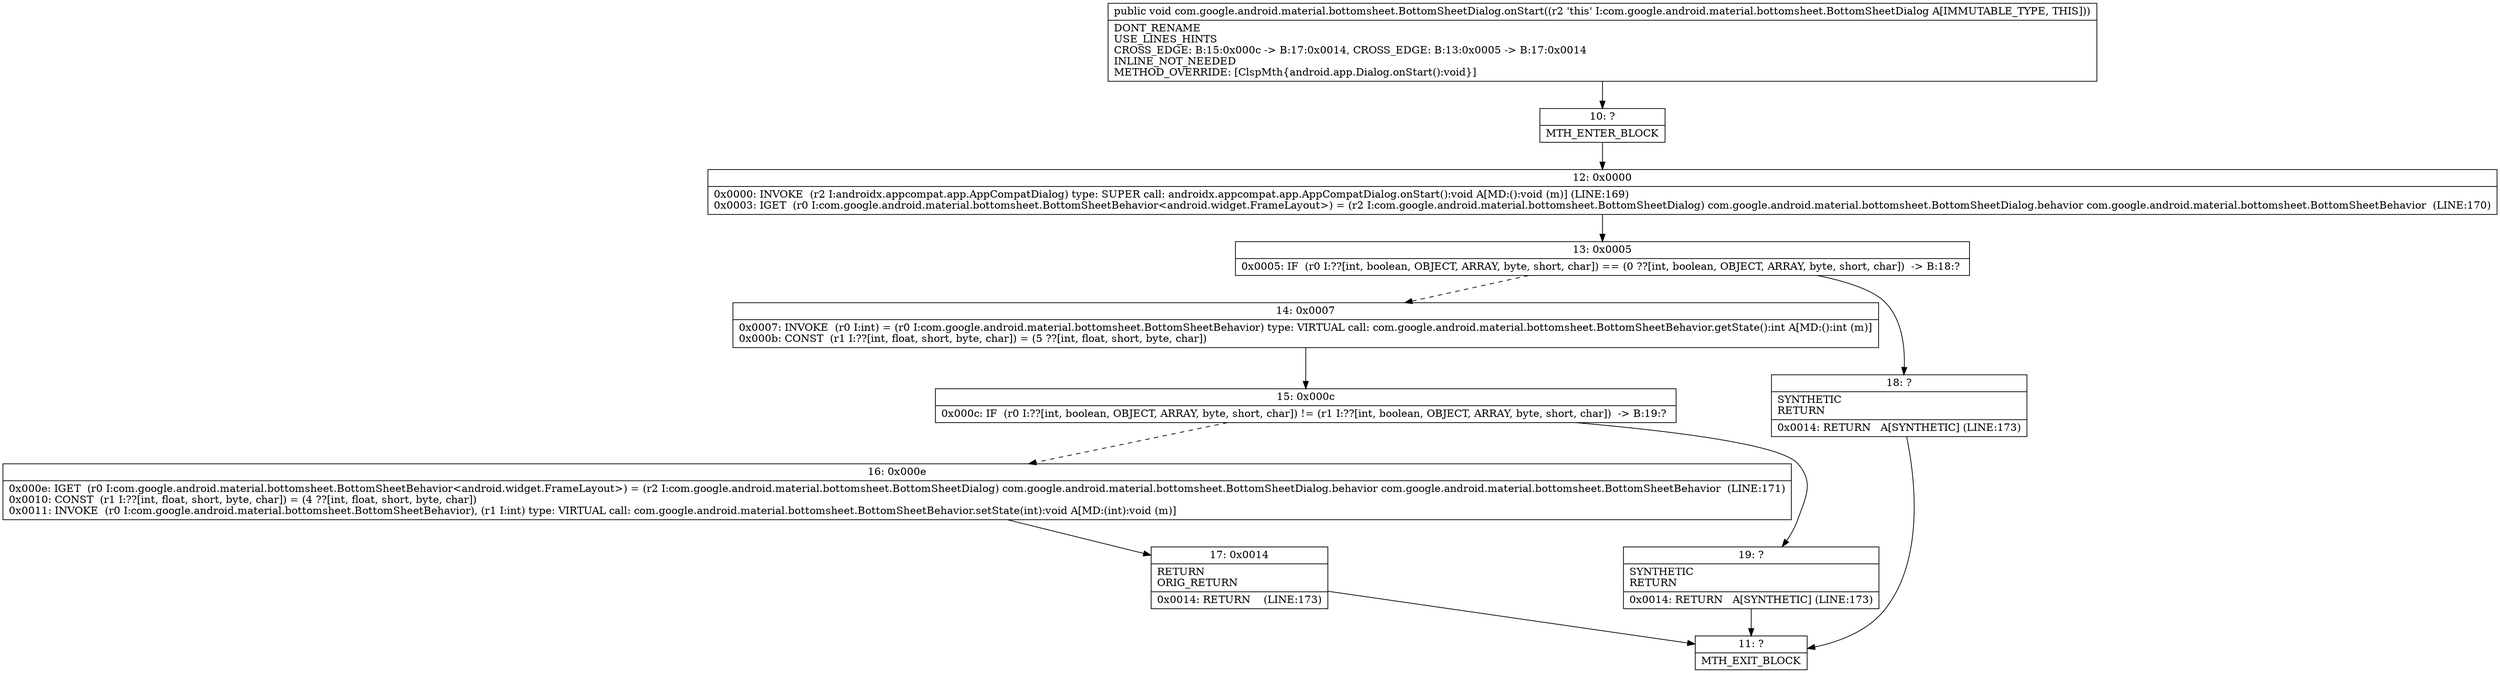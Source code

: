 digraph "CFG forcom.google.android.material.bottomsheet.BottomSheetDialog.onStart()V" {
Node_10 [shape=record,label="{10\:\ ?|MTH_ENTER_BLOCK\l}"];
Node_12 [shape=record,label="{12\:\ 0x0000|0x0000: INVOKE  (r2 I:androidx.appcompat.app.AppCompatDialog) type: SUPER call: androidx.appcompat.app.AppCompatDialog.onStart():void A[MD:():void (m)] (LINE:169)\l0x0003: IGET  (r0 I:com.google.android.material.bottomsheet.BottomSheetBehavior\<android.widget.FrameLayout\>) = (r2 I:com.google.android.material.bottomsheet.BottomSheetDialog) com.google.android.material.bottomsheet.BottomSheetDialog.behavior com.google.android.material.bottomsheet.BottomSheetBehavior  (LINE:170)\l}"];
Node_13 [shape=record,label="{13\:\ 0x0005|0x0005: IF  (r0 I:??[int, boolean, OBJECT, ARRAY, byte, short, char]) == (0 ??[int, boolean, OBJECT, ARRAY, byte, short, char])  \-\> B:18:? \l}"];
Node_14 [shape=record,label="{14\:\ 0x0007|0x0007: INVOKE  (r0 I:int) = (r0 I:com.google.android.material.bottomsheet.BottomSheetBehavior) type: VIRTUAL call: com.google.android.material.bottomsheet.BottomSheetBehavior.getState():int A[MD:():int (m)]\l0x000b: CONST  (r1 I:??[int, float, short, byte, char]) = (5 ??[int, float, short, byte, char]) \l}"];
Node_15 [shape=record,label="{15\:\ 0x000c|0x000c: IF  (r0 I:??[int, boolean, OBJECT, ARRAY, byte, short, char]) != (r1 I:??[int, boolean, OBJECT, ARRAY, byte, short, char])  \-\> B:19:? \l}"];
Node_16 [shape=record,label="{16\:\ 0x000e|0x000e: IGET  (r0 I:com.google.android.material.bottomsheet.BottomSheetBehavior\<android.widget.FrameLayout\>) = (r2 I:com.google.android.material.bottomsheet.BottomSheetDialog) com.google.android.material.bottomsheet.BottomSheetDialog.behavior com.google.android.material.bottomsheet.BottomSheetBehavior  (LINE:171)\l0x0010: CONST  (r1 I:??[int, float, short, byte, char]) = (4 ??[int, float, short, byte, char]) \l0x0011: INVOKE  (r0 I:com.google.android.material.bottomsheet.BottomSheetBehavior), (r1 I:int) type: VIRTUAL call: com.google.android.material.bottomsheet.BottomSheetBehavior.setState(int):void A[MD:(int):void (m)]\l}"];
Node_17 [shape=record,label="{17\:\ 0x0014|RETURN\lORIG_RETURN\l|0x0014: RETURN    (LINE:173)\l}"];
Node_11 [shape=record,label="{11\:\ ?|MTH_EXIT_BLOCK\l}"];
Node_19 [shape=record,label="{19\:\ ?|SYNTHETIC\lRETURN\l|0x0014: RETURN   A[SYNTHETIC] (LINE:173)\l}"];
Node_18 [shape=record,label="{18\:\ ?|SYNTHETIC\lRETURN\l|0x0014: RETURN   A[SYNTHETIC] (LINE:173)\l}"];
MethodNode[shape=record,label="{public void com.google.android.material.bottomsheet.BottomSheetDialog.onStart((r2 'this' I:com.google.android.material.bottomsheet.BottomSheetDialog A[IMMUTABLE_TYPE, THIS]))  | DONT_RENAME\lUSE_LINES_HINTS\lCROSS_EDGE: B:15:0x000c \-\> B:17:0x0014, CROSS_EDGE: B:13:0x0005 \-\> B:17:0x0014\lINLINE_NOT_NEEDED\lMETHOD_OVERRIDE: [ClspMth\{android.app.Dialog.onStart():void\}]\l}"];
MethodNode -> Node_10;Node_10 -> Node_12;
Node_12 -> Node_13;
Node_13 -> Node_14[style=dashed];
Node_13 -> Node_18;
Node_14 -> Node_15;
Node_15 -> Node_16[style=dashed];
Node_15 -> Node_19;
Node_16 -> Node_17;
Node_17 -> Node_11;
Node_19 -> Node_11;
Node_18 -> Node_11;
}

